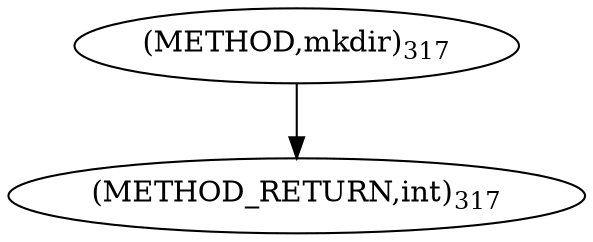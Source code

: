 digraph "mkdir" {  
"33468" [label = <(METHOD,mkdir)<SUB>317</SUB>> ]
"33471" [label = <(METHOD_RETURN,int)<SUB>317</SUB>> ]
  "33468" -> "33471" 
}
